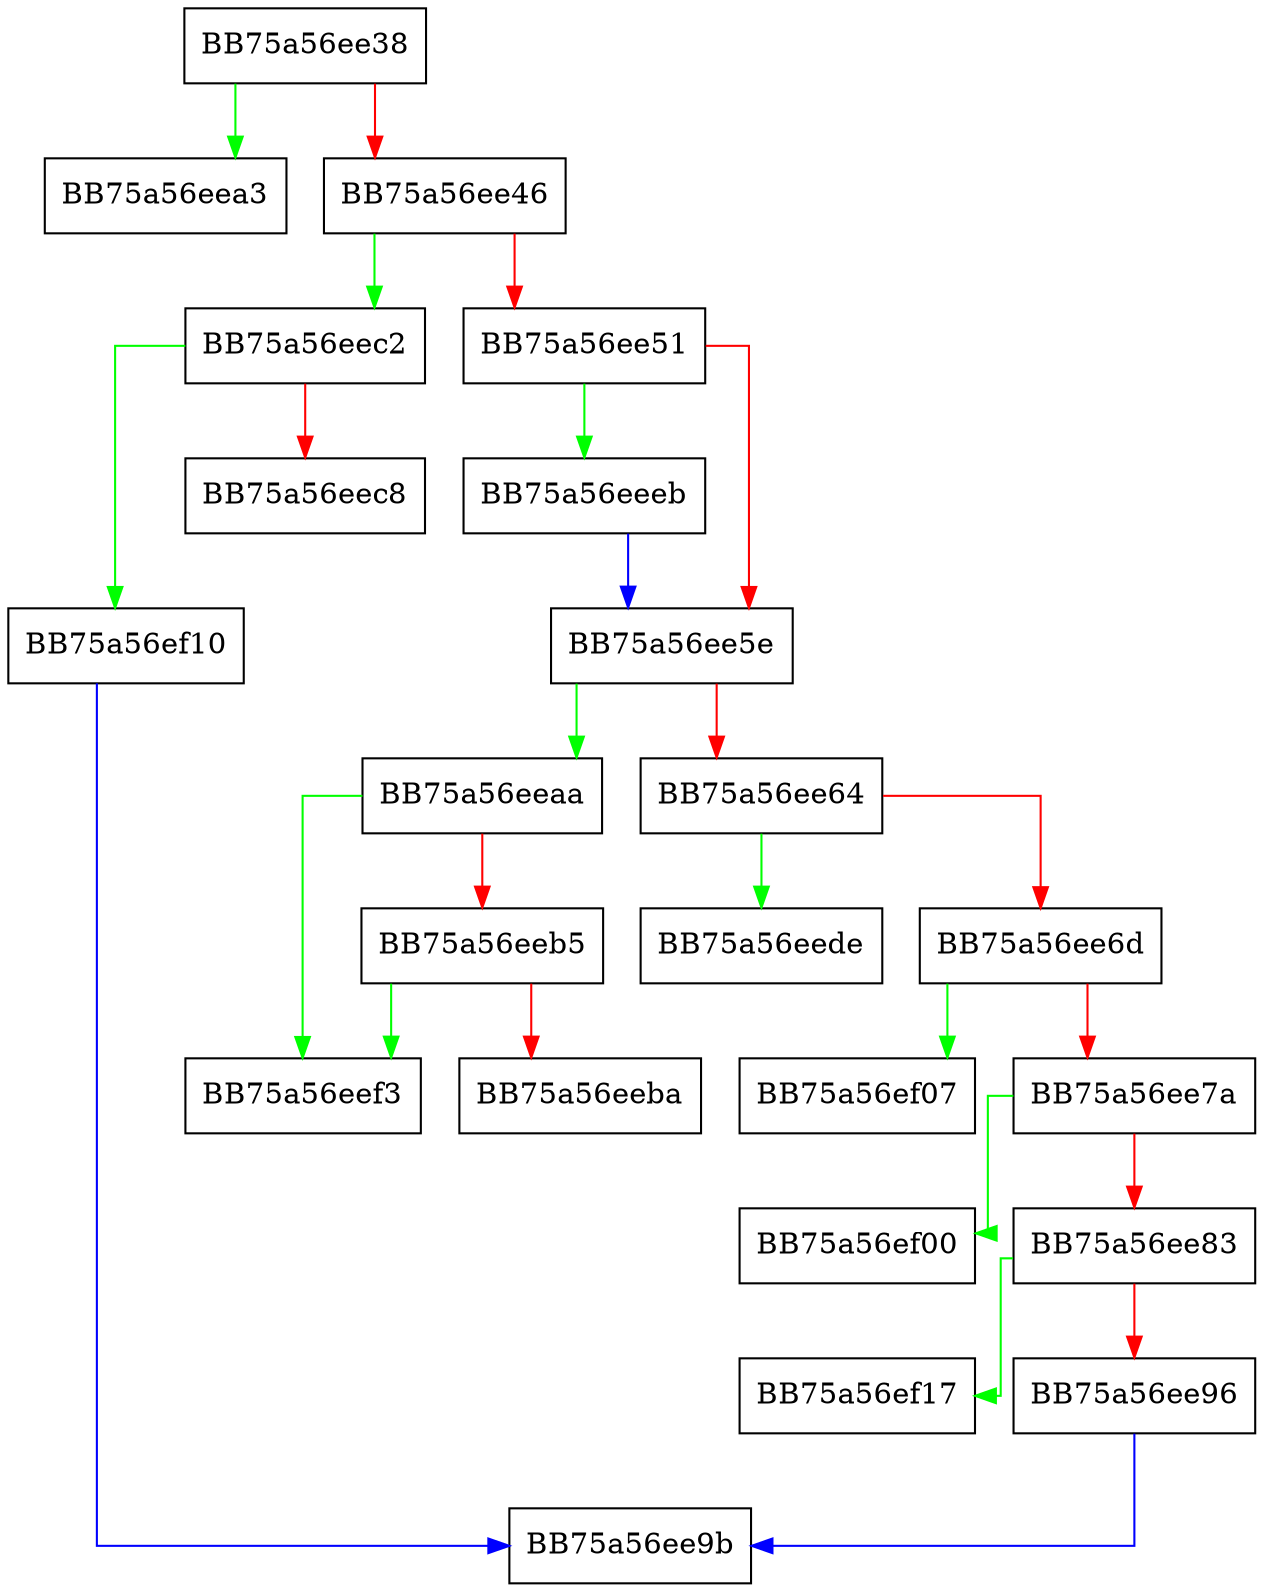 digraph sqlite3VdbeSerialType {
  node [shape="box"];
  graph [splines=ortho];
  BB75a56ee38 -> BB75a56eea3 [color="green"];
  BB75a56ee38 -> BB75a56ee46 [color="red"];
  BB75a56ee46 -> BB75a56eec2 [color="green"];
  BB75a56ee46 -> BB75a56ee51 [color="red"];
  BB75a56ee51 -> BB75a56eeeb [color="green"];
  BB75a56ee51 -> BB75a56ee5e [color="red"];
  BB75a56ee5e -> BB75a56eeaa [color="green"];
  BB75a56ee5e -> BB75a56ee64 [color="red"];
  BB75a56ee64 -> BB75a56eede [color="green"];
  BB75a56ee64 -> BB75a56ee6d [color="red"];
  BB75a56ee6d -> BB75a56ef07 [color="green"];
  BB75a56ee6d -> BB75a56ee7a [color="red"];
  BB75a56ee7a -> BB75a56ef00 [color="green"];
  BB75a56ee7a -> BB75a56ee83 [color="red"];
  BB75a56ee83 -> BB75a56ef17 [color="green"];
  BB75a56ee83 -> BB75a56ee96 [color="red"];
  BB75a56ee96 -> BB75a56ee9b [color="blue"];
  BB75a56eeaa -> BB75a56eef3 [color="green"];
  BB75a56eeaa -> BB75a56eeb5 [color="red"];
  BB75a56eeb5 -> BB75a56eef3 [color="green"];
  BB75a56eeb5 -> BB75a56eeba [color="red"];
  BB75a56eec2 -> BB75a56ef10 [color="green"];
  BB75a56eec2 -> BB75a56eec8 [color="red"];
  BB75a56eeeb -> BB75a56ee5e [color="blue"];
  BB75a56ef10 -> BB75a56ee9b [color="blue"];
}